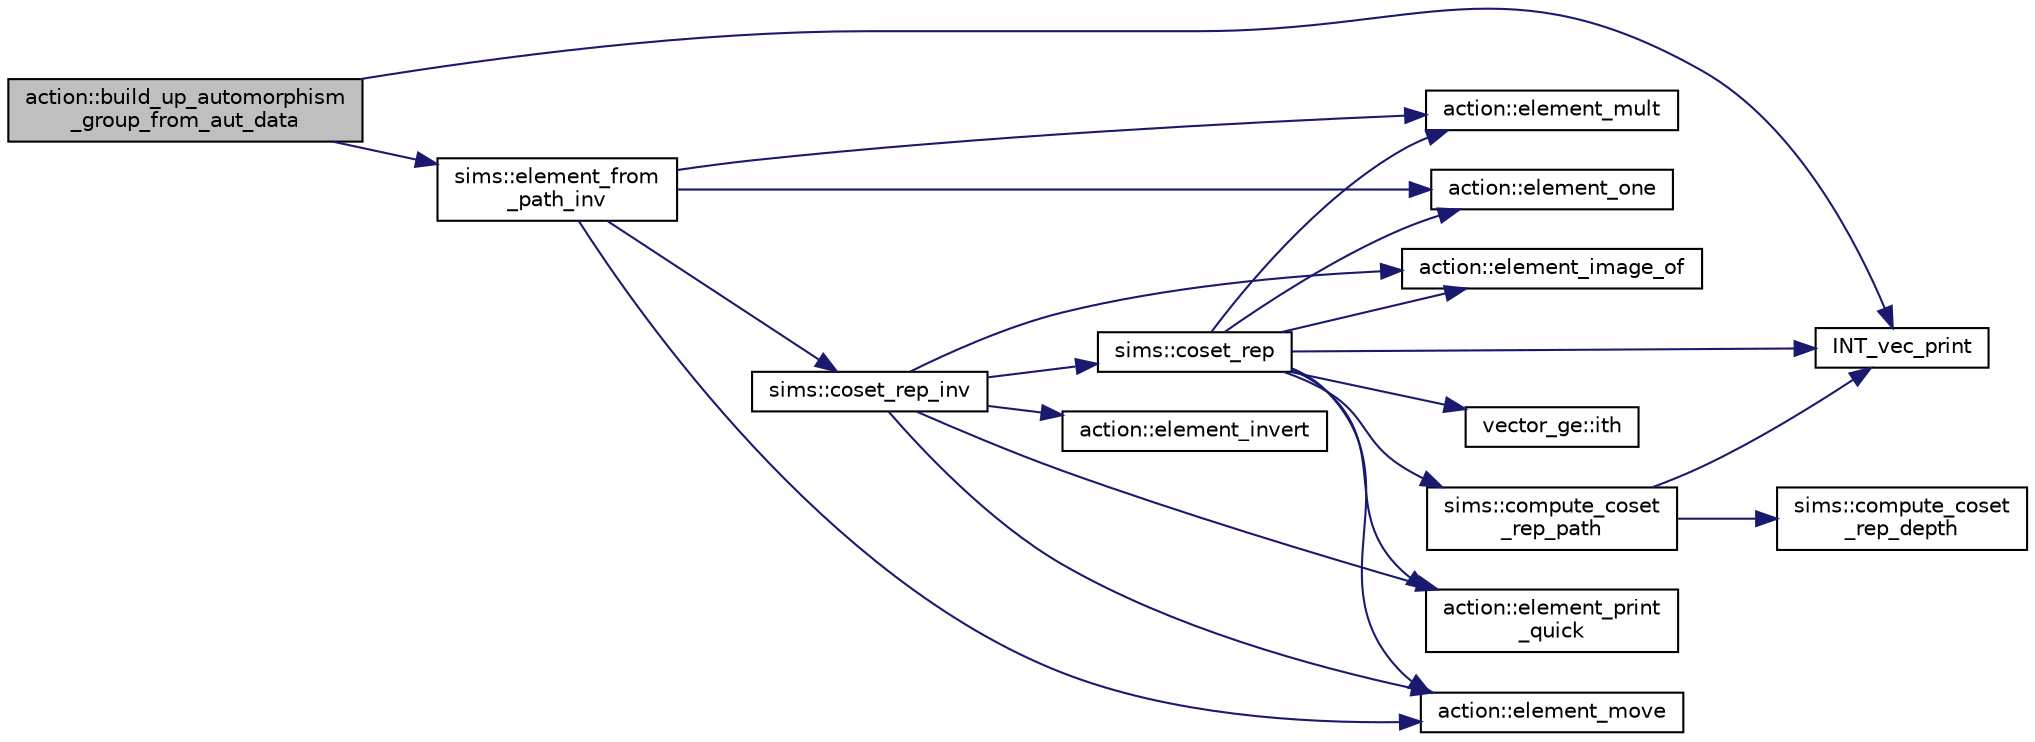 digraph "action::build_up_automorphism_group_from_aut_data"
{
  edge [fontname="Helvetica",fontsize="10",labelfontname="Helvetica",labelfontsize="10"];
  node [fontname="Helvetica",fontsize="10",shape=record];
  rankdir="LR";
  Node1184 [label="action::build_up_automorphism\l_group_from_aut_data",height=0.2,width=0.4,color="black", fillcolor="grey75", style="filled", fontcolor="black"];
  Node1184 -> Node1185 [color="midnightblue",fontsize="10",style="solid",fontname="Helvetica"];
  Node1185 [label="INT_vec_print",height=0.2,width=0.4,color="black", fillcolor="white", style="filled",URL="$df/dbf/sajeeb_8_c.html#a79a5901af0b47dd0d694109543c027fe"];
  Node1184 -> Node1186 [color="midnightblue",fontsize="10",style="solid",fontname="Helvetica"];
  Node1186 [label="sims::element_from\l_path_inv",height=0.2,width=0.4,color="black", fillcolor="white", style="filled",URL="$d9/df3/classsims.html#affad99d2bb7ef403201daefaeccb4f79"];
  Node1186 -> Node1187 [color="midnightblue",fontsize="10",style="solid",fontname="Helvetica"];
  Node1187 [label="action::element_one",height=0.2,width=0.4,color="black", fillcolor="white", style="filled",URL="$d2/d86/classaction.html#a780a105daf04d6d1fe7e2f63b3c88e3b"];
  Node1186 -> Node1188 [color="midnightblue",fontsize="10",style="solid",fontname="Helvetica"];
  Node1188 [label="sims::coset_rep_inv",height=0.2,width=0.4,color="black", fillcolor="white", style="filled",URL="$d9/df3/classsims.html#a388f523d4ec997fce4e9ede924de99b9"];
  Node1188 -> Node1189 [color="midnightblue",fontsize="10",style="solid",fontname="Helvetica"];
  Node1189 [label="sims::coset_rep",height=0.2,width=0.4,color="black", fillcolor="white", style="filled",URL="$d9/df3/classsims.html#a3d669dba4d005cd2399388f27f44cd04"];
  Node1189 -> Node1190 [color="midnightblue",fontsize="10",style="solid",fontname="Helvetica"];
  Node1190 [label="sims::compute_coset\l_rep_path",height=0.2,width=0.4,color="black", fillcolor="white", style="filled",URL="$d9/df3/classsims.html#a22a53a24eb86dcfe54cb3588776a4d96"];
  Node1190 -> Node1191 [color="midnightblue",fontsize="10",style="solid",fontname="Helvetica"];
  Node1191 [label="sims::compute_coset\l_rep_depth",height=0.2,width=0.4,color="black", fillcolor="white", style="filled",URL="$d9/df3/classsims.html#abfeb782bd253f1df5253486afb120f6f"];
  Node1190 -> Node1185 [color="midnightblue",fontsize="10",style="solid",fontname="Helvetica"];
  Node1189 -> Node1185 [color="midnightblue",fontsize="10",style="solid",fontname="Helvetica"];
  Node1189 -> Node1187 [color="midnightblue",fontsize="10",style="solid",fontname="Helvetica"];
  Node1189 -> Node1192 [color="midnightblue",fontsize="10",style="solid",fontname="Helvetica"];
  Node1192 [label="vector_ge::ith",height=0.2,width=0.4,color="black", fillcolor="white", style="filled",URL="$d4/d6e/classvector__ge.html#a1ff002e8b746a9beb119d57dcd4a15ff"];
  Node1189 -> Node1193 [color="midnightblue",fontsize="10",style="solid",fontname="Helvetica"];
  Node1193 [label="action::element_print\l_quick",height=0.2,width=0.4,color="black", fillcolor="white", style="filled",URL="$d2/d86/classaction.html#a4844680cf6750396f76494a28655265b"];
  Node1189 -> Node1194 [color="midnightblue",fontsize="10",style="solid",fontname="Helvetica"];
  Node1194 [label="action::element_mult",height=0.2,width=0.4,color="black", fillcolor="white", style="filled",URL="$d2/d86/classaction.html#ae9e36b2cae1f0f7bd7144097fa9a34b3"];
  Node1189 -> Node1195 [color="midnightblue",fontsize="10",style="solid",fontname="Helvetica"];
  Node1195 [label="action::element_move",height=0.2,width=0.4,color="black", fillcolor="white", style="filled",URL="$d2/d86/classaction.html#a550947491bbb534d3d7951f50198a874"];
  Node1189 -> Node1196 [color="midnightblue",fontsize="10",style="solid",fontname="Helvetica"];
  Node1196 [label="action::element_image_of",height=0.2,width=0.4,color="black", fillcolor="white", style="filled",URL="$d2/d86/classaction.html#ae09559d4537a048fc860f8a74a31393d"];
  Node1188 -> Node1193 [color="midnightblue",fontsize="10",style="solid",fontname="Helvetica"];
  Node1188 -> Node1196 [color="midnightblue",fontsize="10",style="solid",fontname="Helvetica"];
  Node1188 -> Node1197 [color="midnightblue",fontsize="10",style="solid",fontname="Helvetica"];
  Node1197 [label="action::element_invert",height=0.2,width=0.4,color="black", fillcolor="white", style="filled",URL="$d2/d86/classaction.html#aa4bd01e338497714586636751fcef436"];
  Node1188 -> Node1195 [color="midnightblue",fontsize="10",style="solid",fontname="Helvetica"];
  Node1186 -> Node1194 [color="midnightblue",fontsize="10",style="solid",fontname="Helvetica"];
  Node1186 -> Node1195 [color="midnightblue",fontsize="10",style="solid",fontname="Helvetica"];
}

